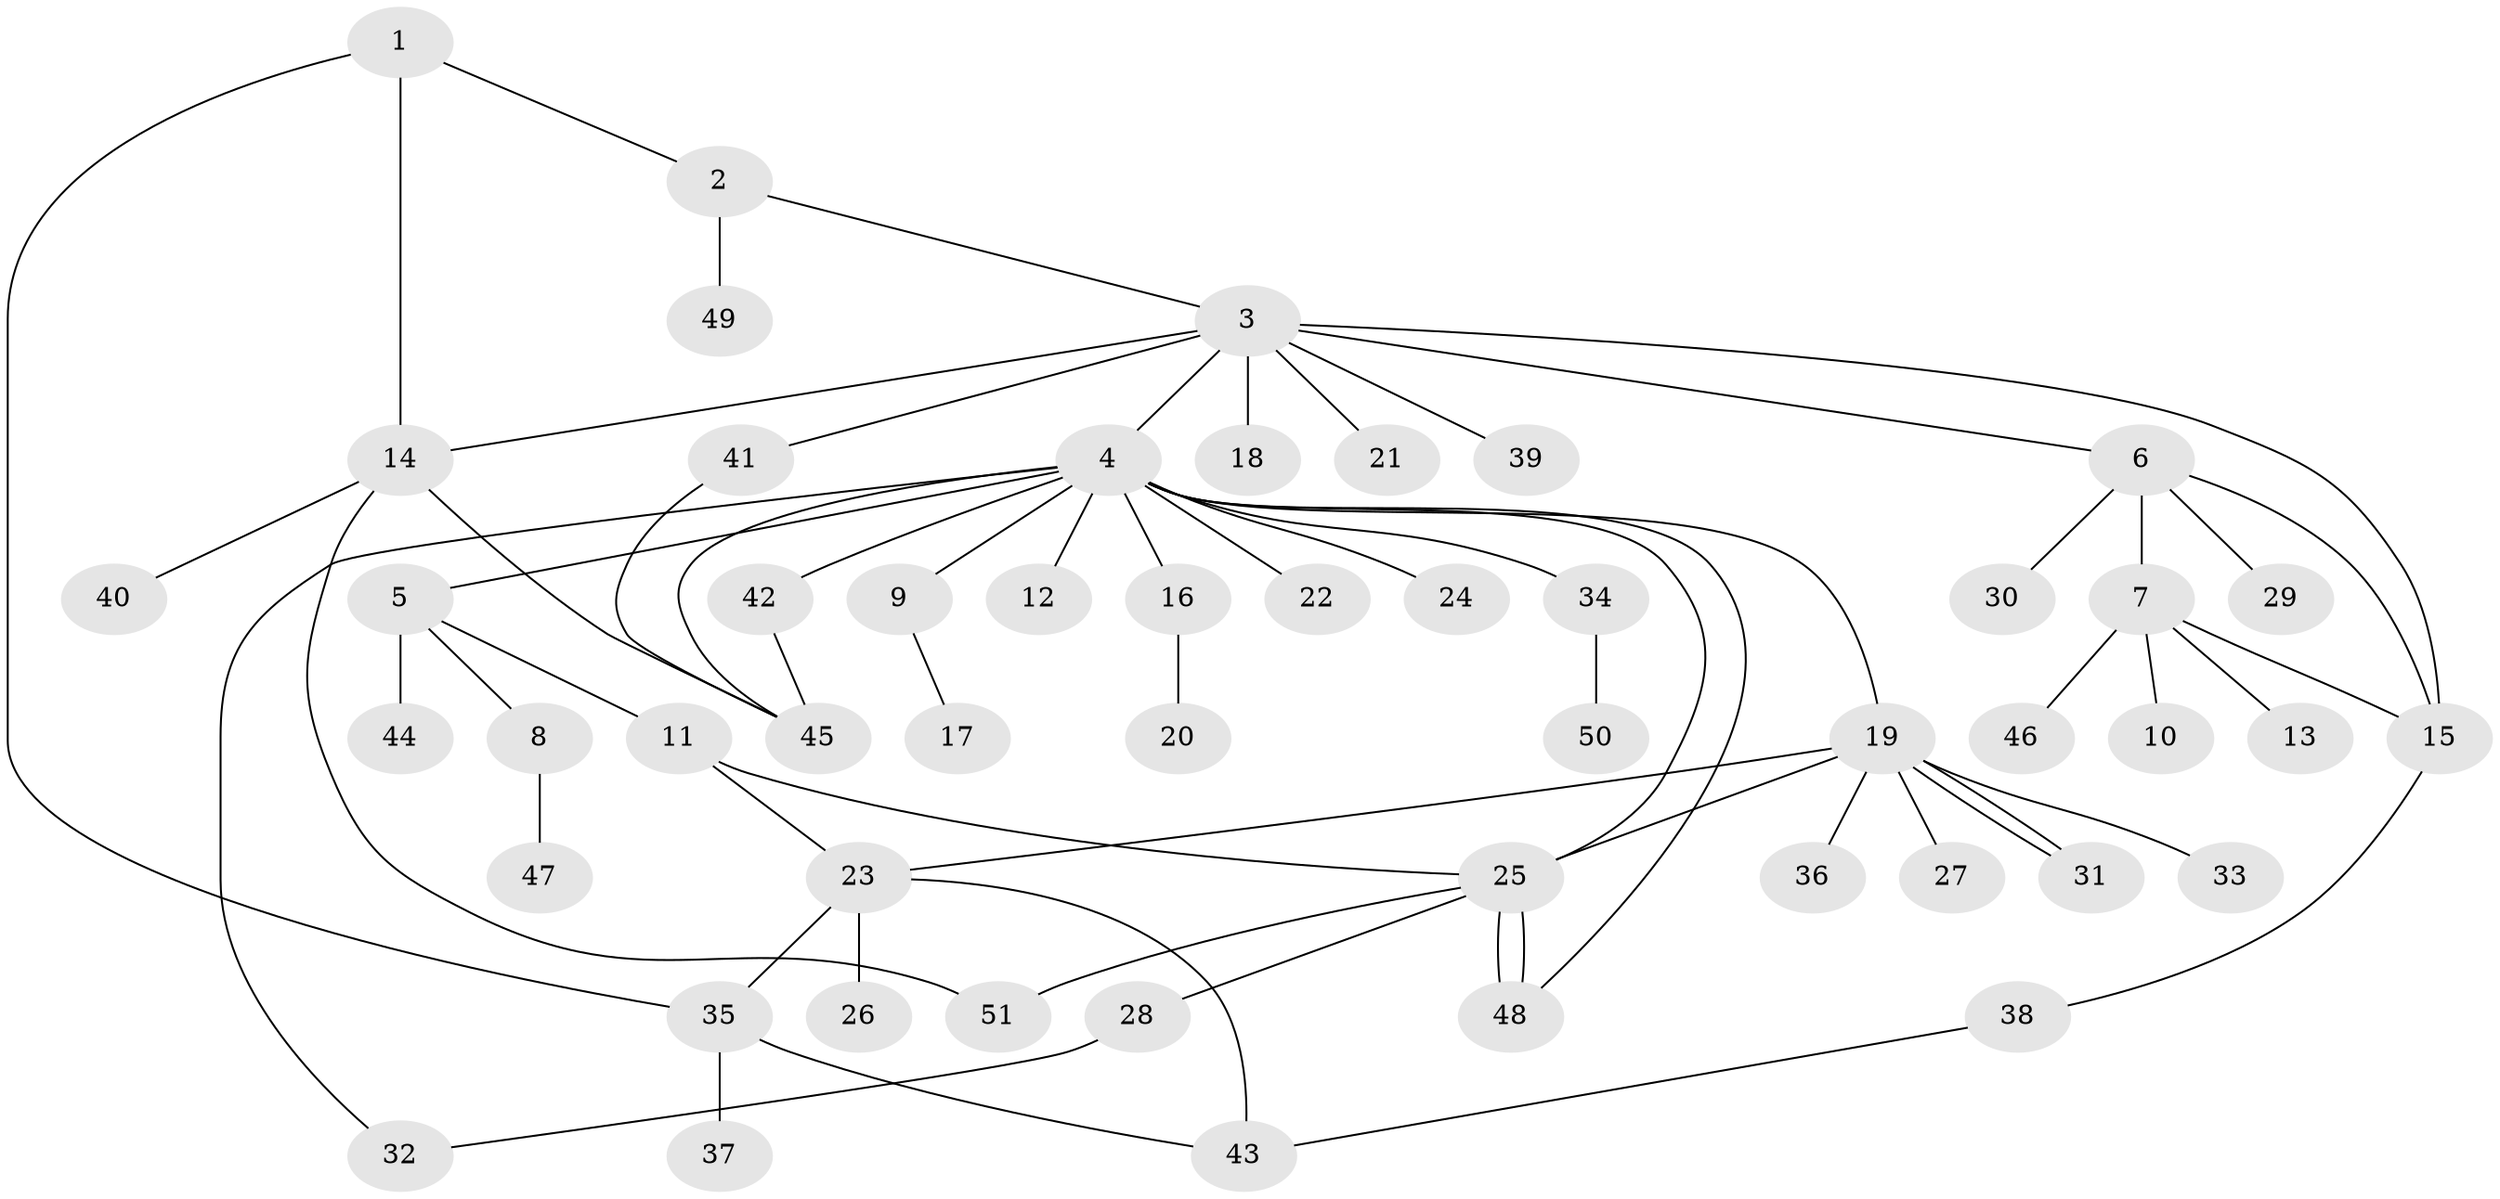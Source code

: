 // Generated by graph-tools (version 1.1) at 2025/49/03/09/25 03:49:53]
// undirected, 51 vertices, 67 edges
graph export_dot {
graph [start="1"]
  node [color=gray90,style=filled];
  1;
  2;
  3;
  4;
  5;
  6;
  7;
  8;
  9;
  10;
  11;
  12;
  13;
  14;
  15;
  16;
  17;
  18;
  19;
  20;
  21;
  22;
  23;
  24;
  25;
  26;
  27;
  28;
  29;
  30;
  31;
  32;
  33;
  34;
  35;
  36;
  37;
  38;
  39;
  40;
  41;
  42;
  43;
  44;
  45;
  46;
  47;
  48;
  49;
  50;
  51;
  1 -- 2;
  1 -- 14;
  1 -- 35;
  2 -- 3;
  2 -- 49;
  3 -- 4;
  3 -- 6;
  3 -- 14;
  3 -- 15;
  3 -- 18;
  3 -- 21;
  3 -- 39;
  3 -- 41;
  4 -- 5;
  4 -- 9;
  4 -- 12;
  4 -- 16;
  4 -- 19;
  4 -- 22;
  4 -- 24;
  4 -- 25;
  4 -- 32;
  4 -- 34;
  4 -- 42;
  4 -- 45;
  4 -- 48;
  5 -- 8;
  5 -- 11;
  5 -- 44;
  6 -- 7;
  6 -- 15;
  6 -- 29;
  6 -- 30;
  7 -- 10;
  7 -- 13;
  7 -- 15;
  7 -- 46;
  8 -- 47;
  9 -- 17;
  11 -- 23;
  11 -- 25;
  14 -- 40;
  14 -- 45;
  14 -- 51;
  15 -- 38;
  16 -- 20;
  19 -- 23;
  19 -- 25;
  19 -- 27;
  19 -- 31;
  19 -- 31;
  19 -- 33;
  19 -- 36;
  23 -- 26;
  23 -- 35;
  23 -- 43;
  25 -- 28;
  25 -- 48;
  25 -- 48;
  25 -- 51;
  28 -- 32;
  34 -- 50;
  35 -- 37;
  35 -- 43;
  38 -- 43;
  41 -- 45;
  42 -- 45;
}
